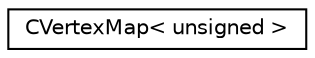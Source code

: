 digraph "Graphical Class Hierarchy"
{
 // LATEX_PDF_SIZE
  edge [fontname="Helvetica",fontsize="10",labelfontname="Helvetica",labelfontsize="10"];
  node [fontname="Helvetica",fontsize="10",shape=record];
  rankdir="LR";
  Node0 [label="CVertexMap\< unsigned \>",height=0.2,width=0.4,color="black", fillcolor="white", style="filled",URL="$classCVertexMap.html",tooltip=" "];
}
